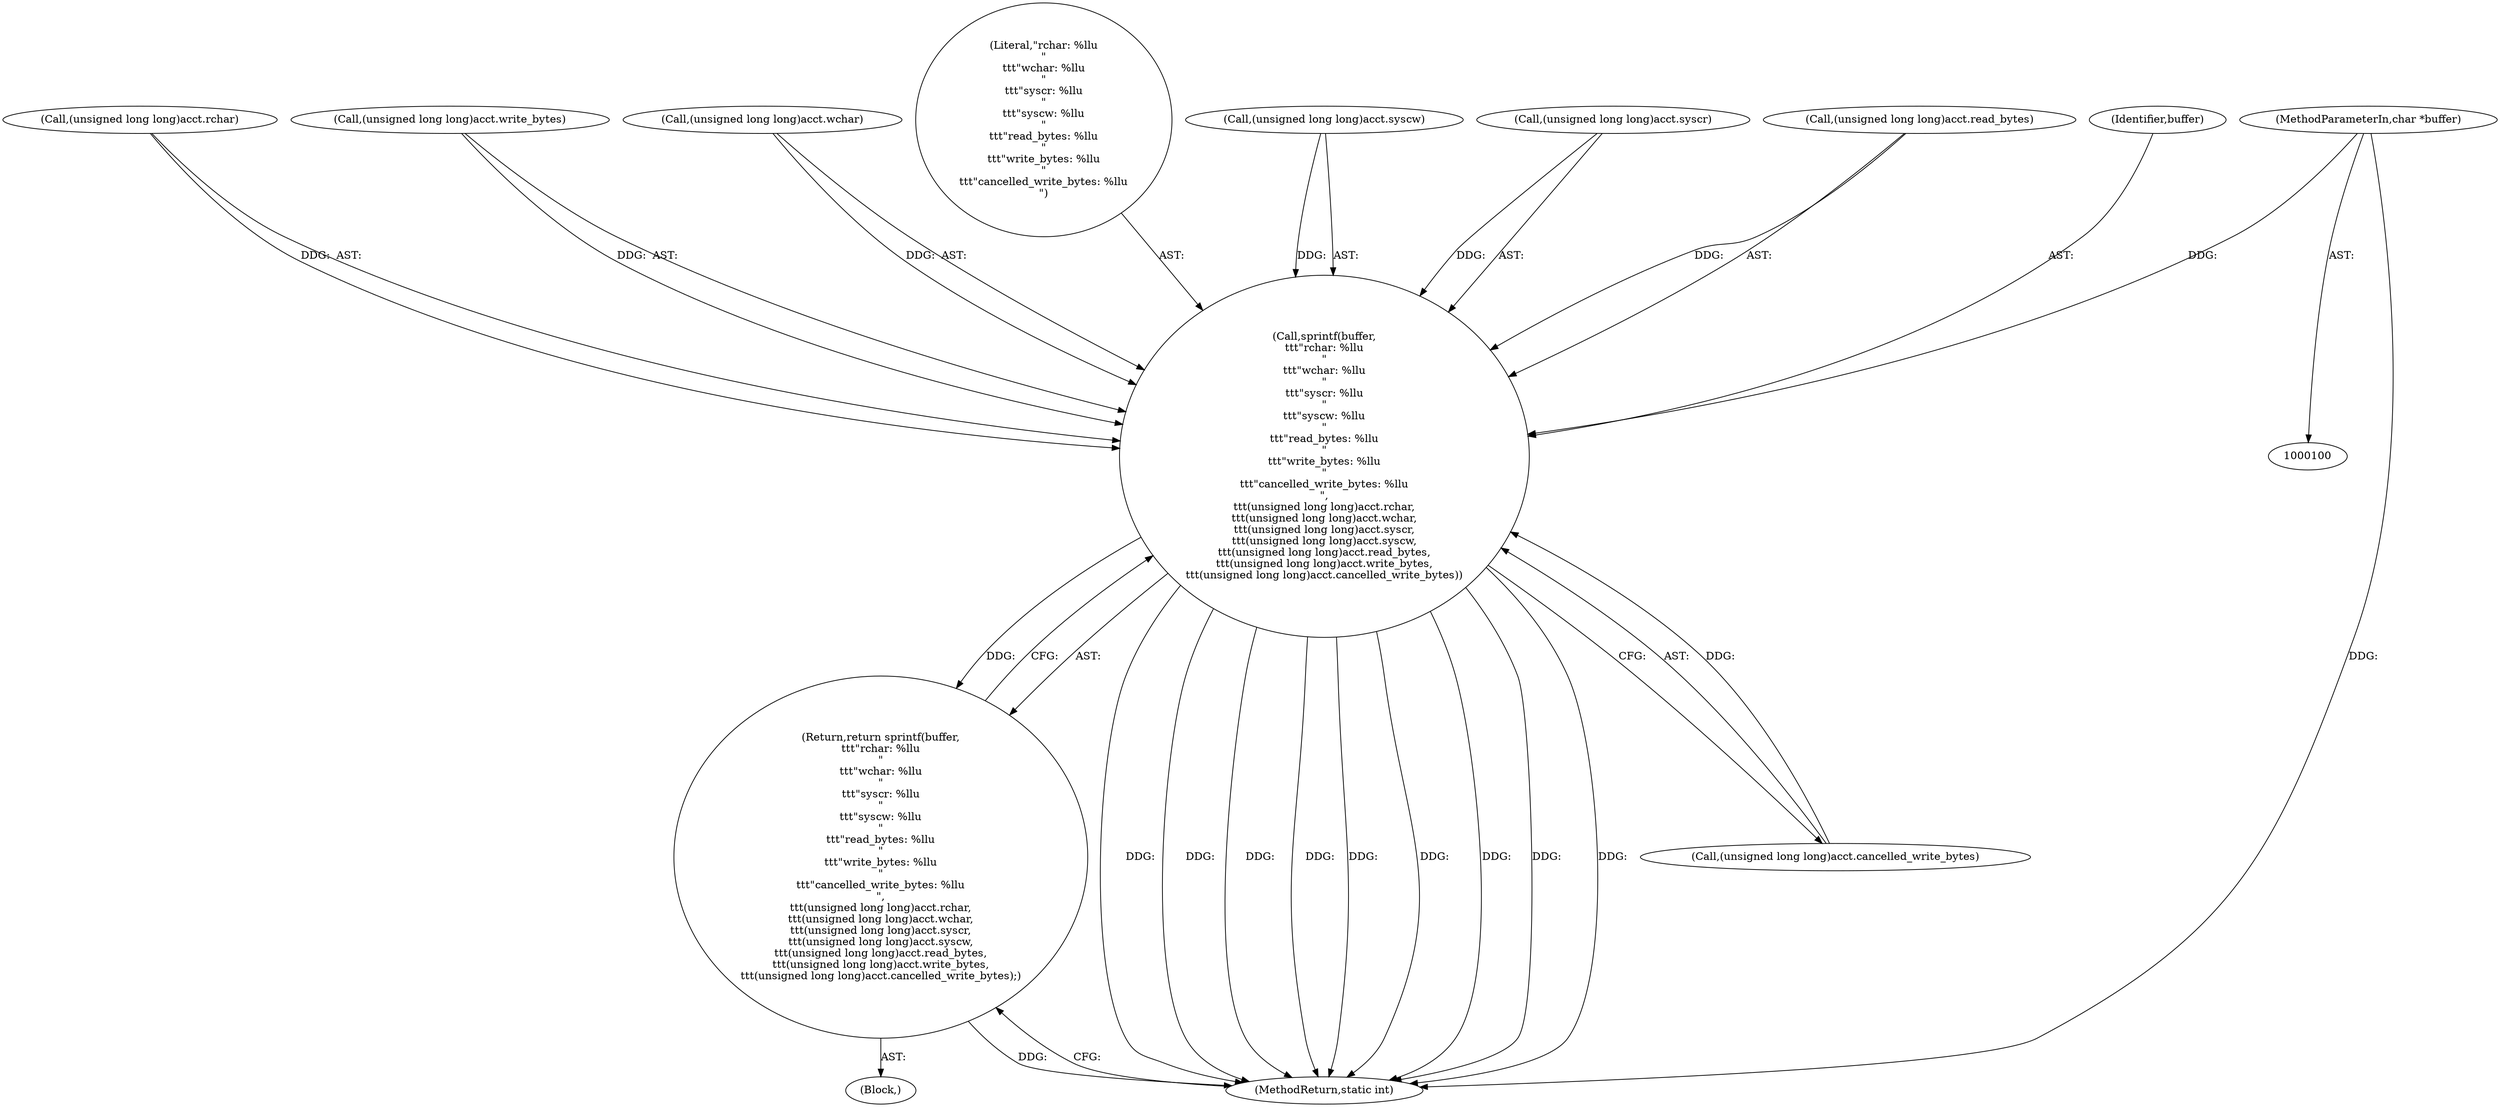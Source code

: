 digraph "0_linux_1d1221f375c94ef961ba8574ac4f85c8870ddd51@pointer" {
"1000102" [label="(MethodParameterIn,char *buffer)"];
"1000153" [label="(Call,sprintf(buffer,\n\t\t\t\"rchar: %llu\n\"\n\t\t\t\"wchar: %llu\n\"\n\t\t\t\"syscr: %llu\n\"\n\t\t\t\"syscw: %llu\n\"\n\t\t\t\"read_bytes: %llu\n\"\n\t\t\t\"write_bytes: %llu\n\"\n\t\t\t\"cancelled_write_bytes: %llu\n\",\n\t\t\t(unsigned long long)acct.rchar,\n\t\t\t(unsigned long long)acct.wchar,\n\t\t\t(unsigned long long)acct.syscr,\n\t\t\t(unsigned long long)acct.syscw,\n\t\t\t(unsigned long long)acct.read_bytes,\n\t\t\t(unsigned long long)acct.write_bytes,\n\t\t\t(unsigned long long)acct.cancelled_write_bytes))"];
"1000152" [label="(Return,return sprintf(buffer,\n\t\t\t\"rchar: %llu\n\"\n\t\t\t\"wchar: %llu\n\"\n\t\t\t\"syscr: %llu\n\"\n\t\t\t\"syscw: %llu\n\"\n\t\t\t\"read_bytes: %llu\n\"\n\t\t\t\"write_bytes: %llu\n\"\n\t\t\t\"cancelled_write_bytes: %llu\n\",\n\t\t\t(unsigned long long)acct.rchar,\n\t\t\t(unsigned long long)acct.wchar,\n\t\t\t(unsigned long long)acct.syscr,\n\t\t\t(unsigned long long)acct.syscw,\n\t\t\t(unsigned long long)acct.read_bytes,\n\t\t\t(unsigned long long)acct.write_bytes,\n\t\t\t(unsigned long long)acct.cancelled_write_bytes);)"];
"1000186" [label="(Call,(unsigned long long)acct.cancelled_write_bytes)"];
"1000156" [label="(Call,(unsigned long long)acct.rchar)"];
"1000181" [label="(Call,(unsigned long long)acct.write_bytes)"];
"1000161" [label="(Call,(unsigned long long)acct.wchar)"];
"1000155" [label="(Literal,\"rchar: %llu\n\"\n\t\t\t\"wchar: %llu\n\"\n\t\t\t\"syscr: %llu\n\"\n\t\t\t\"syscw: %llu\n\"\n\t\t\t\"read_bytes: %llu\n\"\n\t\t\t\"write_bytes: %llu\n\"\n\t\t\t\"cancelled_write_bytes: %llu\n\")"];
"1000171" [label="(Call,(unsigned long long)acct.syscw)"];
"1000191" [label="(MethodReturn,static int)"];
"1000166" [label="(Call,(unsigned long long)acct.syscr)"];
"1000176" [label="(Call,(unsigned long long)acct.read_bytes)"];
"1000153" [label="(Call,sprintf(buffer,\n\t\t\t\"rchar: %llu\n\"\n\t\t\t\"wchar: %llu\n\"\n\t\t\t\"syscr: %llu\n\"\n\t\t\t\"syscw: %llu\n\"\n\t\t\t\"read_bytes: %llu\n\"\n\t\t\t\"write_bytes: %llu\n\"\n\t\t\t\"cancelled_write_bytes: %llu\n\",\n\t\t\t(unsigned long long)acct.rchar,\n\t\t\t(unsigned long long)acct.wchar,\n\t\t\t(unsigned long long)acct.syscr,\n\t\t\t(unsigned long long)acct.syscw,\n\t\t\t(unsigned long long)acct.read_bytes,\n\t\t\t(unsigned long long)acct.write_bytes,\n\t\t\t(unsigned long long)acct.cancelled_write_bytes))"];
"1000102" [label="(MethodParameterIn,char *buffer)"];
"1000152" [label="(Return,return sprintf(buffer,\n\t\t\t\"rchar: %llu\n\"\n\t\t\t\"wchar: %llu\n\"\n\t\t\t\"syscr: %llu\n\"\n\t\t\t\"syscw: %llu\n\"\n\t\t\t\"read_bytes: %llu\n\"\n\t\t\t\"write_bytes: %llu\n\"\n\t\t\t\"cancelled_write_bytes: %llu\n\",\n\t\t\t(unsigned long long)acct.rchar,\n\t\t\t(unsigned long long)acct.wchar,\n\t\t\t(unsigned long long)acct.syscr,\n\t\t\t(unsigned long long)acct.syscw,\n\t\t\t(unsigned long long)acct.read_bytes,\n\t\t\t(unsigned long long)acct.write_bytes,\n\t\t\t(unsigned long long)acct.cancelled_write_bytes);)"];
"1000154" [label="(Identifier,buffer)"];
"1000104" [label="(Block,)"];
"1000102" -> "1000100"  [label="AST: "];
"1000102" -> "1000191"  [label="DDG: "];
"1000102" -> "1000153"  [label="DDG: "];
"1000153" -> "1000152"  [label="AST: "];
"1000153" -> "1000186"  [label="CFG: "];
"1000154" -> "1000153"  [label="AST: "];
"1000155" -> "1000153"  [label="AST: "];
"1000156" -> "1000153"  [label="AST: "];
"1000161" -> "1000153"  [label="AST: "];
"1000166" -> "1000153"  [label="AST: "];
"1000171" -> "1000153"  [label="AST: "];
"1000176" -> "1000153"  [label="AST: "];
"1000181" -> "1000153"  [label="AST: "];
"1000186" -> "1000153"  [label="AST: "];
"1000152" -> "1000153"  [label="CFG: "];
"1000153" -> "1000191"  [label="DDG: "];
"1000153" -> "1000191"  [label="DDG: "];
"1000153" -> "1000191"  [label="DDG: "];
"1000153" -> "1000191"  [label="DDG: "];
"1000153" -> "1000191"  [label="DDG: "];
"1000153" -> "1000191"  [label="DDG: "];
"1000153" -> "1000191"  [label="DDG: "];
"1000153" -> "1000191"  [label="DDG: "];
"1000153" -> "1000191"  [label="DDG: "];
"1000153" -> "1000152"  [label="DDG: "];
"1000156" -> "1000153"  [label="DDG: "];
"1000161" -> "1000153"  [label="DDG: "];
"1000166" -> "1000153"  [label="DDG: "];
"1000171" -> "1000153"  [label="DDG: "];
"1000176" -> "1000153"  [label="DDG: "];
"1000181" -> "1000153"  [label="DDG: "];
"1000186" -> "1000153"  [label="DDG: "];
"1000152" -> "1000104"  [label="AST: "];
"1000191" -> "1000152"  [label="CFG: "];
"1000152" -> "1000191"  [label="DDG: "];
}
